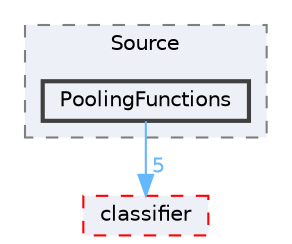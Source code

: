 digraph "Face_Access_inferencing/src/edge-impulse-sdk/CMSIS/NN/Source/PoolingFunctions"
{
 // LATEX_PDF_SIZE
  bgcolor="transparent";
  edge [fontname=Helvetica,fontsize=10,labelfontname=Helvetica,labelfontsize=10];
  node [fontname=Helvetica,fontsize=10,shape=box,height=0.2,width=0.4];
  compound=true
  subgraph clusterdir_9eb74fd60140a783a426b4fdae9534ae {
    graph [ bgcolor="#edf0f7", pencolor="grey50", label="Source", fontname=Helvetica,fontsize=10 style="filled,dashed", URL="dir_9eb74fd60140a783a426b4fdae9534ae.html",tooltip=""]
  dir_f6ff85019ecd6969c6df2f39539b9e16 [label="PoolingFunctions", fillcolor="#edf0f7", color="grey25", style="filled,bold", URL="dir_f6ff85019ecd6969c6df2f39539b9e16.html",tooltip=""];
  }
  dir_23fbe5a3fb0933f31748c7066d658296 [label="classifier", fillcolor="#edf0f7", color="red", style="filled,dashed", URL="dir_23fbe5a3fb0933f31748c7066d658296.html",tooltip=""];
  dir_f6ff85019ecd6969c6df2f39539b9e16->dir_23fbe5a3fb0933f31748c7066d658296 [headlabel="5", labeldistance=1.5 headhref="dir_000237_000048.html" href="dir_000237_000048.html" color="steelblue1" fontcolor="steelblue1"];
}

